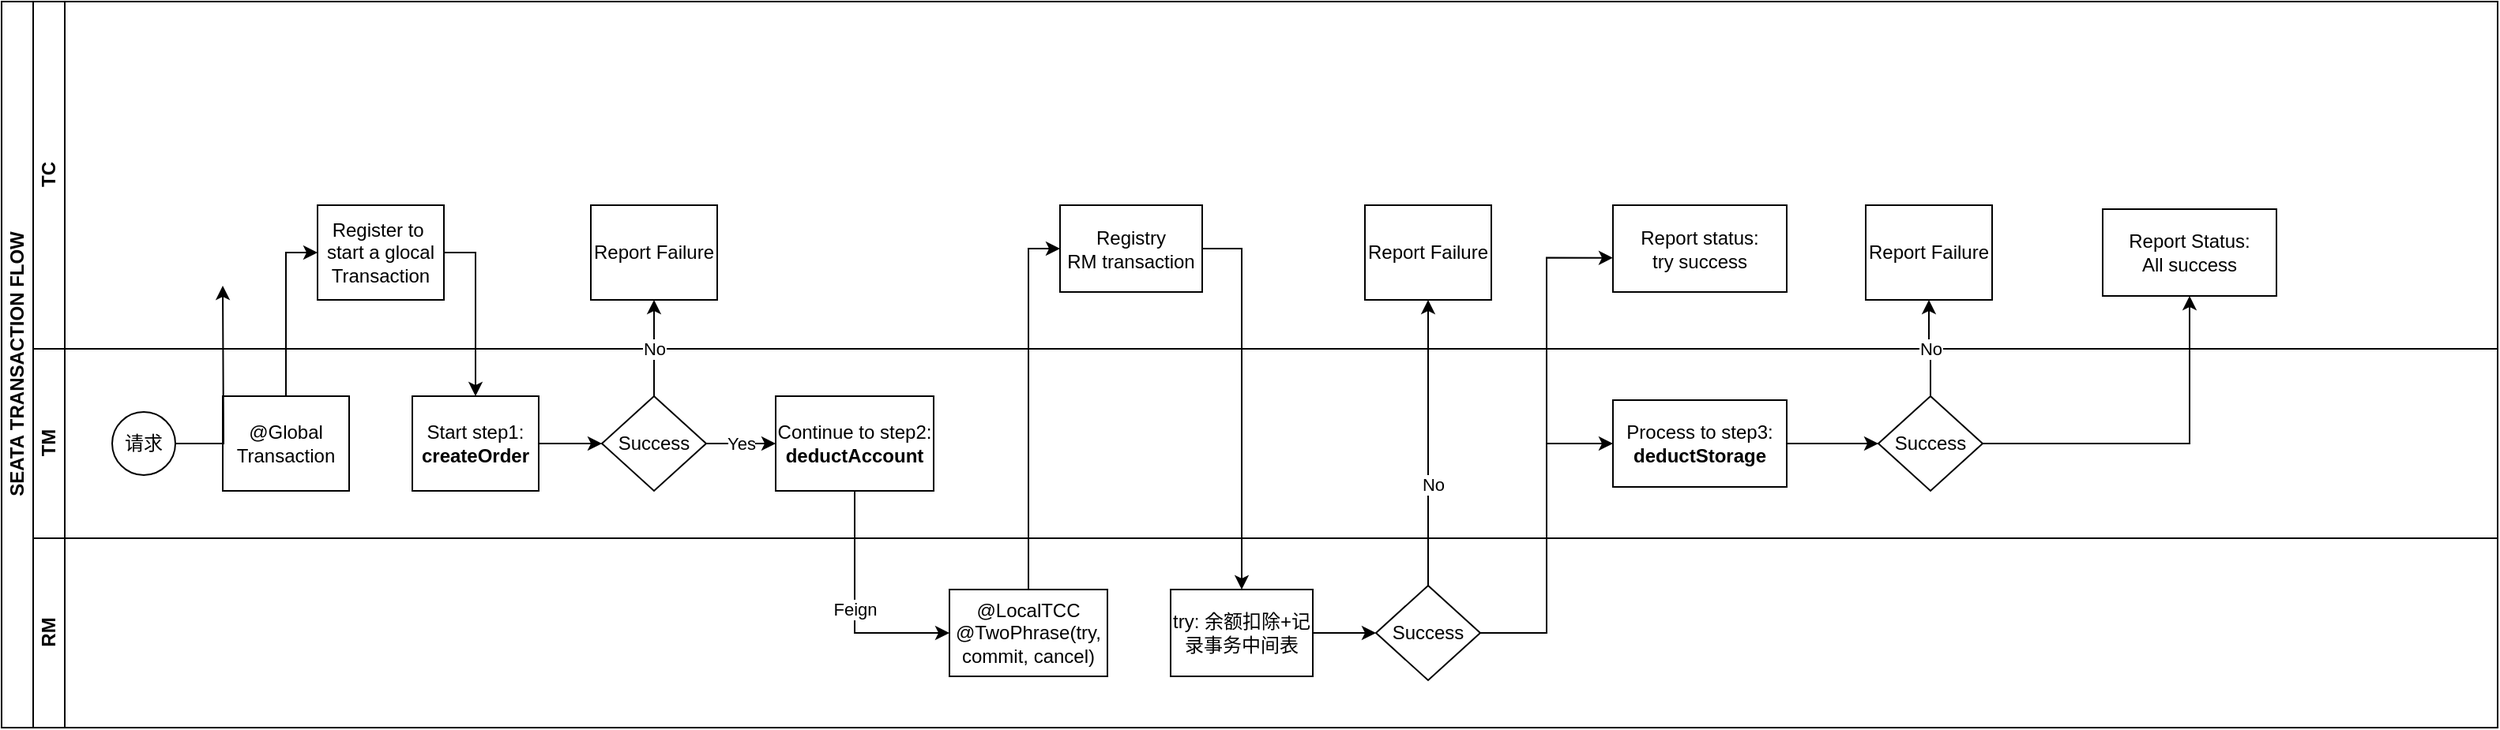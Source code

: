 <mxfile version="21.1.0" type="github">
  <diagram id="prtHgNgQTEPvFCAcTncT" name="Page-1">
    <mxGraphModel dx="1302" dy="698" grid="1" gridSize="10" guides="1" tooltips="1" connect="1" arrows="1" fold="1" page="1" pageScale="1" pageWidth="827" pageHeight="1169" math="0" shadow="0">
      <root>
        <mxCell id="0" />
        <mxCell id="1" parent="0" />
        <mxCell id="dNxyNK7c78bLwvsdeMH5-19" value="SEATA TRANSACTION FLOW" style="swimlane;html=1;childLayout=stackLayout;resizeParent=1;resizeParentMax=0;horizontal=0;startSize=20;horizontalStack=0;" parent="1" vertex="1">
          <mxGeometry x="20" y="40" width="1580" height="460" as="geometry" />
        </mxCell>
        <mxCell id="dNxyNK7c78bLwvsdeMH5-31" style="edgeStyle=orthogonalEdgeStyle;rounded=0;orthogonalLoop=1;jettySize=auto;html=1;endArrow=classic;endFill=1;exitX=0.5;exitY=0;exitDx=0;exitDy=0;entryX=0;entryY=0.5;entryDx=0;entryDy=0;" parent="dNxyNK7c78bLwvsdeMH5-19" source="dNxyNK7c78bLwvsdeMH5-26" target="dNxyNK7c78bLwvsdeMH5-24" edge="1">
          <mxGeometry relative="1" as="geometry" />
        </mxCell>
        <mxCell id="dNxyNK7c78bLwvsdeMH5-20" value="TC" style="swimlane;html=1;startSize=20;horizontal=0;" parent="dNxyNK7c78bLwvsdeMH5-19" vertex="1">
          <mxGeometry x="20" width="1560" height="220" as="geometry" />
        </mxCell>
        <mxCell id="dNxyNK7c78bLwvsdeMH5-24" value="Register to&amp;nbsp;&lt;br&gt;start a glocal&lt;br&gt;Transaction" style="rounded=0;whiteSpace=wrap;html=1;fontFamily=Helvetica;fontSize=12;fontColor=#000000;align=center;" parent="dNxyNK7c78bLwvsdeMH5-20" vertex="1">
          <mxGeometry x="180" y="129" width="80" height="60" as="geometry" />
        </mxCell>
        <mxCell id="okEvWX8VrjNMSibzl_vv-24" value="Report Failure" style="rounded=0;whiteSpace=wrap;html=1;fontFamily=Helvetica;fontSize=12;fontColor=#000000;align=center;" vertex="1" parent="dNxyNK7c78bLwvsdeMH5-20">
          <mxGeometry x="353" y="129" width="80" height="60" as="geometry" />
        </mxCell>
        <mxCell id="okEvWX8VrjNMSibzl_vv-32" value="Registry&lt;br&gt;RM transaction" style="rounded=0;whiteSpace=wrap;html=1;fontFamily=Helvetica;fontSize=12;fontColor=#000000;align=center;direction=south;" vertex="1" parent="dNxyNK7c78bLwvsdeMH5-20">
          <mxGeometry x="650" y="129" width="90" height="55" as="geometry" />
        </mxCell>
        <mxCell id="okEvWX8VrjNMSibzl_vv-42" value="Report status:&lt;br&gt;try success" style="rounded=0;whiteSpace=wrap;html=1;fontFamily=Helvetica;fontSize=12;fontColor=#000000;align=center;direction=south;" vertex="1" parent="dNxyNK7c78bLwvsdeMH5-20">
          <mxGeometry x="1000" y="129" width="110" height="55" as="geometry" />
        </mxCell>
        <mxCell id="okEvWX8VrjNMSibzl_vv-50" value="Report Failure" style="rounded=0;whiteSpace=wrap;html=1;fontFamily=Helvetica;fontSize=12;fontColor=#000000;align=center;" vertex="1" parent="dNxyNK7c78bLwvsdeMH5-20">
          <mxGeometry x="843" y="129" width="80" height="60" as="geometry" />
        </mxCell>
        <mxCell id="okEvWX8VrjNMSibzl_vv-53" value="Report Failure" style="rounded=0;whiteSpace=wrap;html=1;fontFamily=Helvetica;fontSize=12;fontColor=#000000;align=center;" vertex="1" parent="dNxyNK7c78bLwvsdeMH5-20">
          <mxGeometry x="1160" y="129" width="80" height="60" as="geometry" />
        </mxCell>
        <mxCell id="okEvWX8VrjNMSibzl_vv-63" value="Report Status:&lt;br&gt;All success" style="rounded=0;whiteSpace=wrap;html=1;fontFamily=Helvetica;fontSize=12;fontColor=#000000;align=center;direction=south;" vertex="1" parent="dNxyNK7c78bLwvsdeMH5-20">
          <mxGeometry x="1310" y="131.5" width="110" height="55" as="geometry" />
        </mxCell>
        <mxCell id="dNxyNK7c78bLwvsdeMH5-21" value="TM" style="swimlane;html=1;startSize=20;horizontal=0;" parent="dNxyNK7c78bLwvsdeMH5-19" vertex="1">
          <mxGeometry x="20" y="220" width="1560" height="120" as="geometry" />
        </mxCell>
        <mxCell id="dNxyNK7c78bLwvsdeMH5-26" value="@Global&lt;br&gt;Transaction" style="rounded=0;whiteSpace=wrap;html=1;fontFamily=Helvetica;fontSize=12;fontColor=#000000;align=center;" parent="dNxyNK7c78bLwvsdeMH5-21" vertex="1">
          <mxGeometry x="120" y="30" width="80" height="60" as="geometry" />
        </mxCell>
        <mxCell id="dNxyNK7c78bLwvsdeMH5-23" value="请求" style="ellipse;whiteSpace=wrap;html=1;" parent="dNxyNK7c78bLwvsdeMH5-21" vertex="1">
          <mxGeometry x="50" y="40" width="40" height="40" as="geometry" />
        </mxCell>
        <mxCell id="okEvWX8VrjNMSibzl_vv-6" style="edgeStyle=orthogonalEdgeStyle;rounded=0;orthogonalLoop=1;jettySize=auto;html=1;exitX=1;exitY=0.5;exitDx=0;exitDy=0;entryX=0;entryY=0.5;entryDx=0;entryDy=0;" edge="1" parent="dNxyNK7c78bLwvsdeMH5-21" source="okEvWX8VrjNMSibzl_vv-4" target="dNxyNK7c78bLwvsdeMH5-36">
          <mxGeometry relative="1" as="geometry" />
        </mxCell>
        <mxCell id="okEvWX8VrjNMSibzl_vv-4" value="Start step1:&lt;br&gt;&lt;b&gt;createOrder&lt;/b&gt;" style="rounded=0;whiteSpace=wrap;html=1;fontFamily=Helvetica;fontSize=12;fontColor=#000000;align=center;" vertex="1" parent="dNxyNK7c78bLwvsdeMH5-21">
          <mxGeometry x="240" y="30" width="80" height="60" as="geometry" />
        </mxCell>
        <mxCell id="okEvWX8VrjNMSibzl_vv-23" value="Yes" style="edgeStyle=orthogonalEdgeStyle;rounded=0;orthogonalLoop=1;jettySize=auto;html=1;exitX=1;exitY=0.5;exitDx=0;exitDy=0;entryX=0;entryY=0.5;entryDx=0;entryDy=0;" edge="1" parent="dNxyNK7c78bLwvsdeMH5-21" source="dNxyNK7c78bLwvsdeMH5-36" target="okEvWX8VrjNMSibzl_vv-22">
          <mxGeometry relative="1" as="geometry" />
        </mxCell>
        <mxCell id="dNxyNK7c78bLwvsdeMH5-36" value="Success" style="rhombus;whiteSpace=wrap;html=1;fontFamily=Helvetica;fontSize=12;fontColor=#000000;align=center;" parent="dNxyNK7c78bLwvsdeMH5-21" vertex="1">
          <mxGeometry x="360" y="30" width="66" height="60" as="geometry" />
        </mxCell>
        <mxCell id="okEvWX8VrjNMSibzl_vv-22" value="Continue to step2:&lt;br&gt;&lt;b&gt;deductAccount&lt;/b&gt;" style="rounded=0;whiteSpace=wrap;html=1;fontFamily=Helvetica;fontSize=12;fontColor=#000000;align=center;" vertex="1" parent="dNxyNK7c78bLwvsdeMH5-21">
          <mxGeometry x="470" y="30" width="100" height="60" as="geometry" />
        </mxCell>
        <mxCell id="okEvWX8VrjNMSibzl_vv-52" style="edgeStyle=orthogonalEdgeStyle;rounded=0;orthogonalLoop=1;jettySize=auto;html=1;exitX=0.5;exitY=0;exitDx=0;exitDy=0;entryX=0;entryY=0.5;entryDx=0;entryDy=0;" edge="1" parent="dNxyNK7c78bLwvsdeMH5-21" source="okEvWX8VrjNMSibzl_vv-38" target="okEvWX8VrjNMSibzl_vv-51">
          <mxGeometry relative="1" as="geometry" />
        </mxCell>
        <mxCell id="okEvWX8VrjNMSibzl_vv-38" value="Process to step3:&lt;br&gt;&lt;b&gt;deductStorage&lt;/b&gt;" style="rounded=0;whiteSpace=wrap;html=1;fontFamily=Helvetica;fontSize=12;fontColor=#000000;align=center;direction=south;" vertex="1" parent="dNxyNK7c78bLwvsdeMH5-21">
          <mxGeometry x="1000" y="32.5" width="110" height="55" as="geometry" />
        </mxCell>
        <mxCell id="okEvWX8VrjNMSibzl_vv-51" value="Success" style="rhombus;whiteSpace=wrap;html=1;fontFamily=Helvetica;fontSize=12;fontColor=#000000;align=center;" vertex="1" parent="dNxyNK7c78bLwvsdeMH5-21">
          <mxGeometry x="1168" y="30" width="66" height="60" as="geometry" />
        </mxCell>
        <mxCell id="dNxyNK7c78bLwvsdeMH5-25" value="" style="edgeStyle=orthogonalEdgeStyle;rounded=0;orthogonalLoop=1;jettySize=auto;html=1;" parent="dNxyNK7c78bLwvsdeMH5-19" source="dNxyNK7c78bLwvsdeMH5-23" edge="1">
          <mxGeometry relative="1" as="geometry">
            <mxPoint x="140" y="180" as="targetPoint" />
          </mxGeometry>
        </mxCell>
        <mxCell id="okEvWX8VrjNMSibzl_vv-25" value="No" style="edgeStyle=orthogonalEdgeStyle;rounded=0;orthogonalLoop=1;jettySize=auto;html=1;exitX=0.5;exitY=0;exitDx=0;exitDy=0;entryX=0.5;entryY=1;entryDx=0;entryDy=0;" edge="1" parent="dNxyNK7c78bLwvsdeMH5-19" source="dNxyNK7c78bLwvsdeMH5-36" target="okEvWX8VrjNMSibzl_vv-24">
          <mxGeometry relative="1" as="geometry" />
        </mxCell>
        <mxCell id="okEvWX8VrjNMSibzl_vv-27" value="Feign" style="edgeStyle=orthogonalEdgeStyle;rounded=0;orthogonalLoop=1;jettySize=auto;html=1;exitX=0.5;exitY=1;exitDx=0;exitDy=0;entryX=0.5;entryY=1;entryDx=0;entryDy=0;" edge="1" parent="dNxyNK7c78bLwvsdeMH5-19" source="okEvWX8VrjNMSibzl_vv-22" target="okEvWX8VrjNMSibzl_vv-26">
          <mxGeometry relative="1" as="geometry" />
        </mxCell>
        <mxCell id="okEvWX8VrjNMSibzl_vv-1" style="edgeStyle=orthogonalEdgeStyle;rounded=0;orthogonalLoop=1;jettySize=auto;html=1;exitX=1;exitY=0.5;exitDx=0;exitDy=0;entryX=0.5;entryY=0;entryDx=0;entryDy=0;" edge="1" parent="dNxyNK7c78bLwvsdeMH5-19" source="dNxyNK7c78bLwvsdeMH5-24" target="okEvWX8VrjNMSibzl_vv-4">
          <mxGeometry relative="1" as="geometry">
            <mxPoint x="260" y="60" as="targetPoint" />
          </mxGeometry>
        </mxCell>
        <mxCell id="okEvWX8VrjNMSibzl_vv-36" style="edgeStyle=orthogonalEdgeStyle;rounded=0;orthogonalLoop=1;jettySize=auto;html=1;exitX=0.5;exitY=0;exitDx=0;exitDy=0;entryX=0;entryY=0.5;entryDx=0;entryDy=0;" edge="1" parent="dNxyNK7c78bLwvsdeMH5-19" source="okEvWX8VrjNMSibzl_vv-32" target="okEvWX8VrjNMSibzl_vv-37">
          <mxGeometry relative="1" as="geometry">
            <mxPoint x="740" y="270" as="targetPoint" />
            <mxPoint x="740" y="92.5" as="sourcePoint" />
          </mxGeometry>
        </mxCell>
        <mxCell id="okEvWX8VrjNMSibzl_vv-39" style="edgeStyle=orthogonalEdgeStyle;rounded=0;orthogonalLoop=1;jettySize=auto;html=1;exitX=0;exitY=0.5;exitDx=0;exitDy=0;entryX=0.5;entryY=1;entryDx=0;entryDy=0;" edge="1" parent="dNxyNK7c78bLwvsdeMH5-19" source="okEvWX8VrjNMSibzl_vv-26" target="okEvWX8VrjNMSibzl_vv-32">
          <mxGeometry relative="1" as="geometry" />
        </mxCell>
        <mxCell id="okEvWX8VrjNMSibzl_vv-43" style="edgeStyle=orthogonalEdgeStyle;rounded=0;orthogonalLoop=1;jettySize=auto;html=1;exitX=0.5;exitY=0;exitDx=0;exitDy=0;entryX=0.5;entryY=1;entryDx=0;entryDy=0;" edge="1" parent="dNxyNK7c78bLwvsdeMH5-19" source="okEvWX8VrjNMSibzl_vv-45" target="okEvWX8VrjNMSibzl_vv-50">
          <mxGeometry relative="1" as="geometry">
            <mxPoint x="903" y="90" as="targetPoint" />
          </mxGeometry>
        </mxCell>
        <mxCell id="okEvWX8VrjNMSibzl_vv-47" value="No" style="edgeLabel;html=1;align=center;verticalAlign=middle;resizable=0;points=[];" vertex="1" connectable="0" parent="okEvWX8VrjNMSibzl_vv-43">
          <mxGeometry x="-0.286" y="-3" relative="1" as="geometry">
            <mxPoint as="offset" />
          </mxGeometry>
        </mxCell>
        <mxCell id="dNxyNK7c78bLwvsdeMH5-22" value="RM" style="swimlane;html=1;startSize=20;horizontal=0;" parent="dNxyNK7c78bLwvsdeMH5-19" vertex="1">
          <mxGeometry x="20" y="340" width="1560" height="120" as="geometry" />
        </mxCell>
        <mxCell id="okEvWX8VrjNMSibzl_vv-26" value="@LocalTCC&lt;br&gt;@TwoPhrase(try, commit, cancel)" style="rounded=0;whiteSpace=wrap;html=1;fontFamily=Helvetica;fontSize=12;fontColor=#000000;align=center;direction=south;" vertex="1" parent="dNxyNK7c78bLwvsdeMH5-22">
          <mxGeometry x="580" y="32.5" width="100" height="55" as="geometry" />
        </mxCell>
        <mxCell id="okEvWX8VrjNMSibzl_vv-37" value="try: 余额扣除+记录事务中间表" style="rounded=0;whiteSpace=wrap;html=1;fontFamily=Helvetica;fontSize=12;fontColor=#000000;align=center;direction=south;" vertex="1" parent="dNxyNK7c78bLwvsdeMH5-22">
          <mxGeometry x="720" y="32.5" width="90" height="55" as="geometry" />
        </mxCell>
        <mxCell id="okEvWX8VrjNMSibzl_vv-45" value="Success" style="rhombus;whiteSpace=wrap;html=1;fontFamily=Helvetica;fontSize=12;fontColor=#000000;align=center;" vertex="1" parent="dNxyNK7c78bLwvsdeMH5-22">
          <mxGeometry x="850" y="30" width="66" height="60" as="geometry" />
        </mxCell>
        <mxCell id="okEvWX8VrjNMSibzl_vv-40" style="edgeStyle=orthogonalEdgeStyle;rounded=0;orthogonalLoop=1;jettySize=auto;html=1;exitX=0.5;exitY=0;exitDx=0;exitDy=0;entryX=0;entryY=0.5;entryDx=0;entryDy=0;" edge="1" parent="dNxyNK7c78bLwvsdeMH5-22" source="okEvWX8VrjNMSibzl_vv-37" target="okEvWX8VrjNMSibzl_vv-45">
          <mxGeometry relative="1" as="geometry" />
        </mxCell>
        <mxCell id="okEvWX8VrjNMSibzl_vv-54" value="No" style="edgeStyle=orthogonalEdgeStyle;rounded=0;orthogonalLoop=1;jettySize=auto;html=1;exitX=0.5;exitY=0;exitDx=0;exitDy=0;entryX=0.5;entryY=1;entryDx=0;entryDy=0;" edge="1" parent="dNxyNK7c78bLwvsdeMH5-19" source="okEvWX8VrjNMSibzl_vv-51" target="okEvWX8VrjNMSibzl_vv-53">
          <mxGeometry relative="1" as="geometry" />
        </mxCell>
        <mxCell id="okEvWX8VrjNMSibzl_vv-64" style="edgeStyle=orthogonalEdgeStyle;rounded=0;orthogonalLoop=1;jettySize=auto;html=1;exitX=1;exitY=0.5;exitDx=0;exitDy=0;entryX=1;entryY=0.5;entryDx=0;entryDy=0;" edge="1" parent="dNxyNK7c78bLwvsdeMH5-19" source="okEvWX8VrjNMSibzl_vv-51" target="okEvWX8VrjNMSibzl_vv-63">
          <mxGeometry relative="1" as="geometry" />
        </mxCell>
        <mxCell id="okEvWX8VrjNMSibzl_vv-65" style="edgeStyle=orthogonalEdgeStyle;rounded=0;orthogonalLoop=1;jettySize=auto;html=1;exitX=1;exitY=0.5;exitDx=0;exitDy=0;entryX=0.5;entryY=1;entryDx=0;entryDy=0;" edge="1" parent="dNxyNK7c78bLwvsdeMH5-19" source="okEvWX8VrjNMSibzl_vv-45" target="okEvWX8VrjNMSibzl_vv-38">
          <mxGeometry relative="1" as="geometry" />
        </mxCell>
        <mxCell id="okEvWX8VrjNMSibzl_vv-66" style="edgeStyle=orthogonalEdgeStyle;rounded=0;orthogonalLoop=1;jettySize=auto;html=1;exitX=1;exitY=0.5;exitDx=0;exitDy=0;entryX=0.606;entryY=1;entryDx=0;entryDy=0;entryPerimeter=0;" edge="1" parent="dNxyNK7c78bLwvsdeMH5-19" source="okEvWX8VrjNMSibzl_vv-45" target="okEvWX8VrjNMSibzl_vv-42">
          <mxGeometry relative="1" as="geometry" />
        </mxCell>
      </root>
    </mxGraphModel>
  </diagram>
</mxfile>
